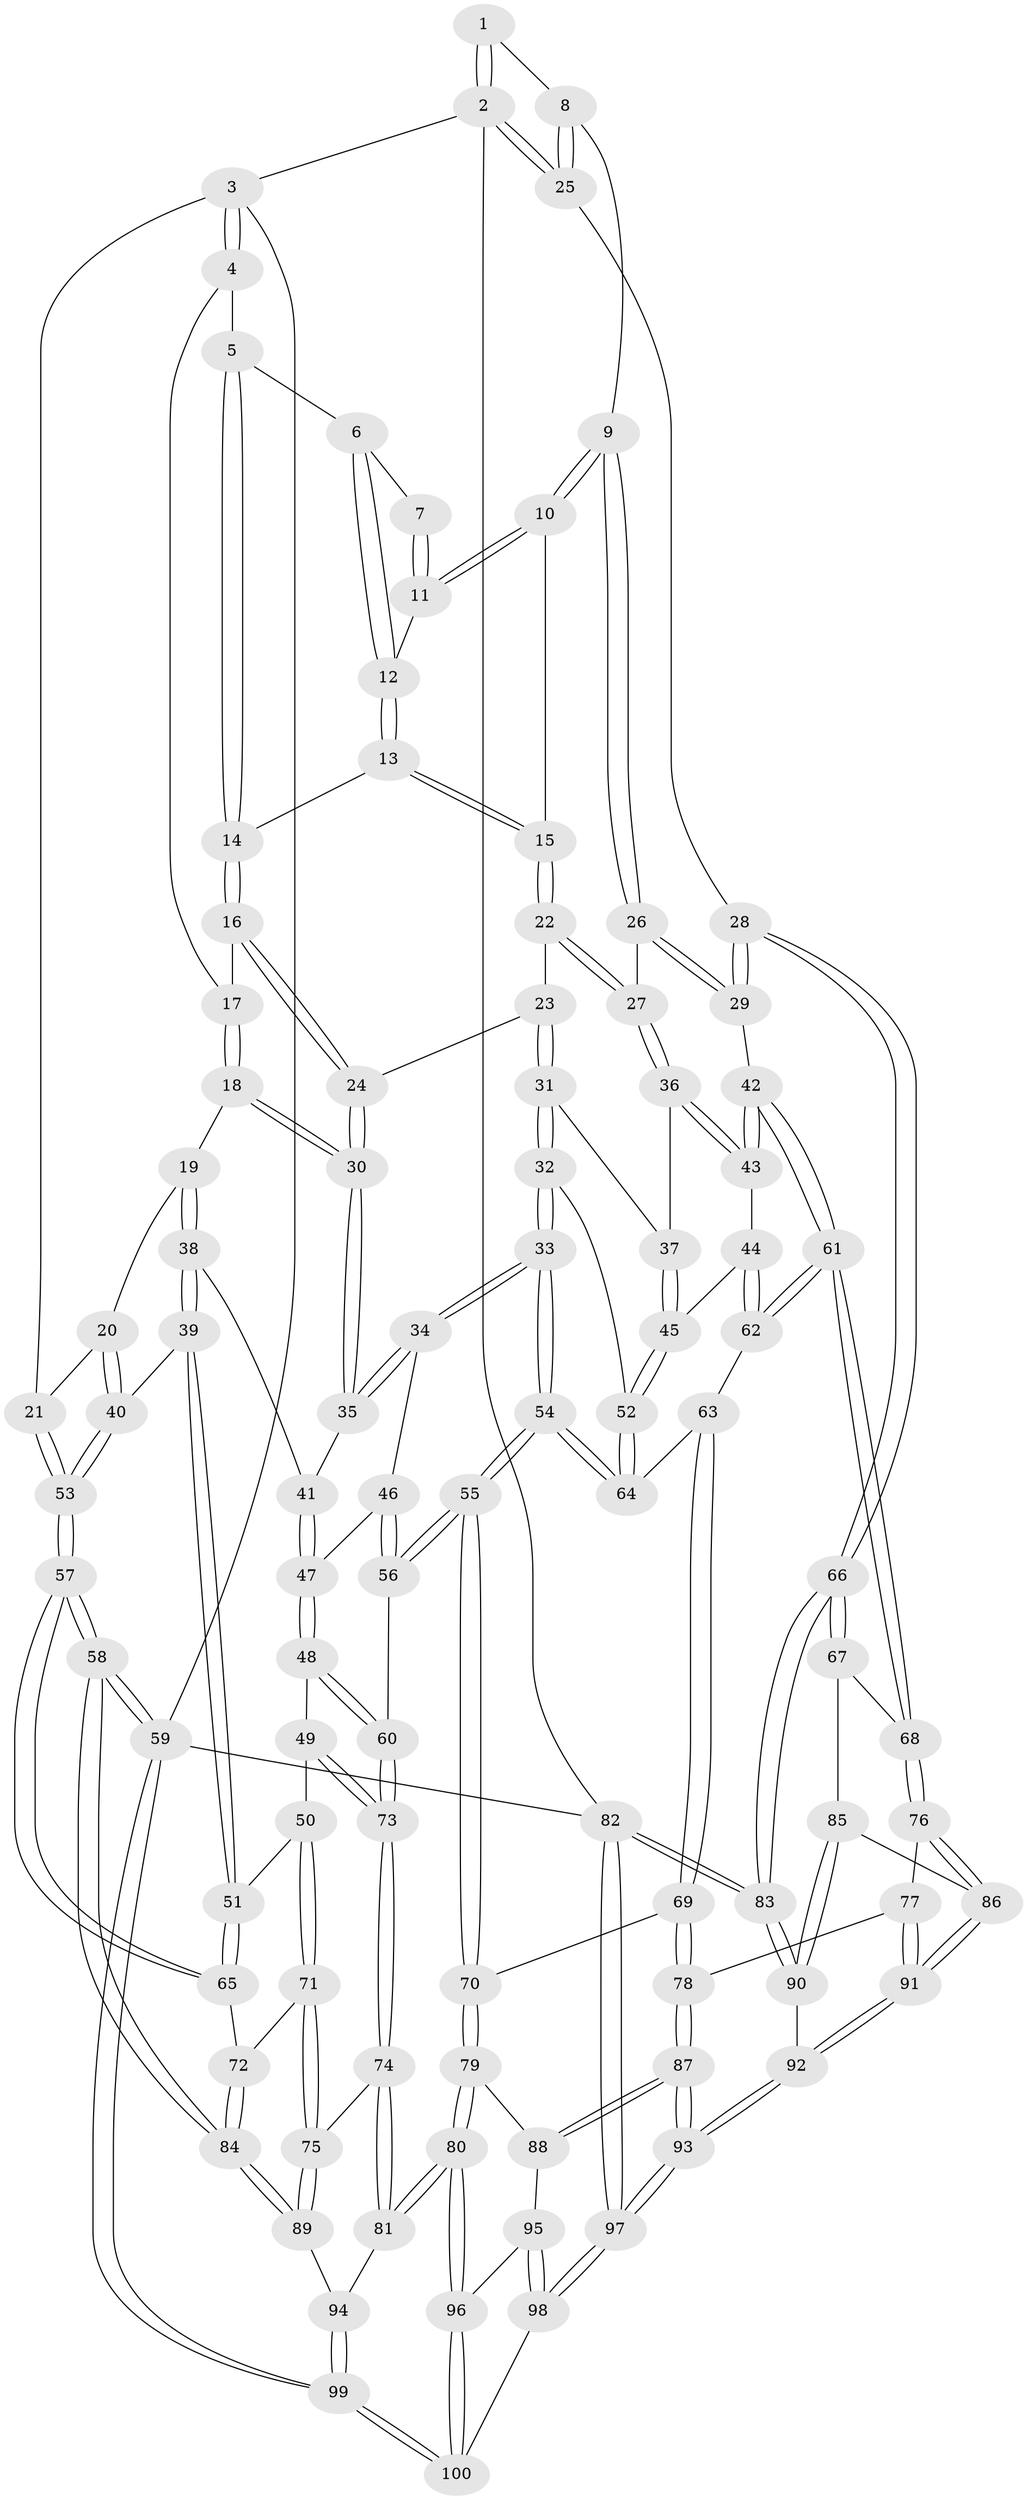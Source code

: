 // coarse degree distribution, {4: 0.2, 6: 0.02, 3: 0.62, 5: 0.1, 2: 0.06}
// Generated by graph-tools (version 1.1) at 2025/54/03/04/25 22:54:29]
// undirected, 100 vertices, 247 edges
graph export_dot {
  node [color=gray90,style=filled];
  1 [pos="+0.9987475711622771+0"];
  2 [pos="+1+0"];
  3 [pos="+0+0"];
  4 [pos="+0.15588509385576071+0"];
  5 [pos="+0.48007852622462377+0"];
  6 [pos="+0.6844776035513436+0"];
  7 [pos="+0.9398350514186287+0"];
  8 [pos="+0.955976541968969+0.14295221296440466"];
  9 [pos="+0.9438592353701053+0.14517124090442904"];
  10 [pos="+0.881134167753352+0.0890372889184944"];
  11 [pos="+0.8788365005137366+0.0415361472203697"];
  12 [pos="+0.7078323548757096+0.003469081015633371"];
  13 [pos="+0.7016491638610138+0.10750888683861683"];
  14 [pos="+0.5252976552483068+0.07033935504704288"];
  15 [pos="+0.7142839743301365+0.13313130829045722"];
  16 [pos="+0.4759128890170844+0.1660921213347925"];
  17 [pos="+0.2941053475878379+0.0265678472399838"];
  18 [pos="+0.2962183182214465+0.22453959876352"];
  19 [pos="+0.2314767407066897+0.2516935741488968"];
  20 [pos="+0.1869044462757816+0.23546377301702007"];
  21 [pos="+0+0"];
  22 [pos="+0.7075207057852395+0.19060290749846354"];
  23 [pos="+0.6809063886832083+0.2097413657004763"];
  24 [pos="+0.4763602918685092+0.19027336001223866"];
  25 [pos="+1+0.0859008545370821"];
  26 [pos="+0.9000867979037751+0.24339605501272715"];
  27 [pos="+0.7933477711943353+0.2607789916418173"];
  28 [pos="+1+0.44745503845008916"];
  29 [pos="+1+0.4298348006540614"];
  30 [pos="+0.43555374391345136+0.2707424019319305"];
  31 [pos="+0.6139171794673134+0.3612217145603396"];
  32 [pos="+0.5756629878559386+0.4087265231482537"];
  33 [pos="+0.5652484381738271+0.4136759439995132"];
  34 [pos="+0.47158900483631944+0.35049677646772115"];
  35 [pos="+0.44243526689828316+0.29868509707429874"];
  36 [pos="+0.7927656853364939+0.2666868513472659"];
  37 [pos="+0.7664160895390487+0.3387296241560787"];
  38 [pos="+0.23455887555241683+0.3818355467882638"];
  39 [pos="+0.14457519027376514+0.4427940942506632"];
  40 [pos="+0.0961664067704362+0.41571338485493514"];
  41 [pos="+0.25892050619797585+0.3895989980994694"];
  42 [pos="+1+0.4304179499281736"];
  43 [pos="+0.8939077848218463+0.43395584476226856"];
  44 [pos="+0.8202036611425326+0.45258698387023394"];
  45 [pos="+0.7866914625026848+0.44982832982073667"];
  46 [pos="+0.3643602207926682+0.45521431267959106"];
  47 [pos="+0.33255814664707134+0.4683431833362685"];
  48 [pos="+0.32188863336300116+0.49566072601289385"];
  49 [pos="+0.2529590327864121+0.58815803436327"];
  50 [pos="+0.21232953519396408+0.5745414617291621"];
  51 [pos="+0.17255364723761363+0.5520763202351823"];
  52 [pos="+0.7790206354465539+0.45340429636518353"];
  53 [pos="+0+0.3265598054344722"];
  54 [pos="+0.5562771717743475+0.5497297411465585"];
  55 [pos="+0.5312907583275296+0.5930536593958484"];
  56 [pos="+0.49305394817857806+0.5952297088814459"];
  57 [pos="+0+0.5375418306409427"];
  58 [pos="+0+1"];
  59 [pos="+0+1"];
  60 [pos="+0.4746667822436745+0.5999666460092186"];
  61 [pos="+0.8697355414022745+0.6426664754741497"];
  62 [pos="+0.8486728916742354+0.6298792478296125"];
  63 [pos="+0.7552484633398007+0.6103760630484616"];
  64 [pos="+0.7297291737816036+0.571658248718267"];
  65 [pos="+0.0673443672821466+0.6129508241974815"];
  66 [pos="+1+0.6583759447935585"];
  67 [pos="+0.9945280987092694+0.6861636467457811"];
  68 [pos="+0.8727547701397727+0.6501754055032173"];
  69 [pos="+0.7042586565045942+0.6964245563253627"];
  70 [pos="+0.5376879313069406+0.6116021690146477"];
  71 [pos="+0.1445841723063875+0.719444022595017"];
  72 [pos="+0.07784112540027426+0.6955640381914149"];
  73 [pos="+0.3142737839037279+0.6695415304906767"];
  74 [pos="+0.30505755097553+0.760556633450296"];
  75 [pos="+0.18630933879755376+0.7617557194894086"];
  76 [pos="+0.8613274442483589+0.6861494959725251"];
  77 [pos="+0.770500439625853+0.7560229076531837"];
  78 [pos="+0.7182893971730497+0.7684348346313477"];
  79 [pos="+0.5372317015429139+0.6779278575979272"];
  80 [pos="+0.398064651881604+0.9382627568068973"];
  81 [pos="+0.38356602822196456+0.9217896343902992"];
  82 [pos="+1+1"];
  83 [pos="+1+0.844011768279011"];
  84 [pos="+0+0.8462580051561204"];
  85 [pos="+0.9427261569474623+0.7791483267609782"];
  86 [pos="+0.8952136179610145+0.783618577128161"];
  87 [pos="+0.6854778413377587+0.8234876164845482"];
  88 [pos="+0.6695304410461227+0.8253563982039668"];
  89 [pos="+0.10186230094170931+0.841504276414285"];
  90 [pos="+0.9804546045562469+0.8094914706268175"];
  91 [pos="+0.8718014868441268+0.8284886766756182"];
  92 [pos="+0.8652067493091947+0.9539090354049685"];
  93 [pos="+0.8524081562115565+1"];
  94 [pos="+0.16662709561224312+0.8914297503909416"];
  95 [pos="+0.6435353120986257+0.8413292256239285"];
  96 [pos="+0.4037442434161112+0.9514012801784453"];
  97 [pos="+0.9185910918827073+1"];
  98 [pos="+0.6664408914872083+1"];
  99 [pos="+0+1"];
  100 [pos="+0.406917222381081+1"];
  1 -- 2;
  1 -- 2;
  1 -- 8;
  2 -- 3;
  2 -- 25;
  2 -- 25;
  2 -- 82;
  3 -- 4;
  3 -- 4;
  3 -- 21;
  3 -- 59;
  4 -- 5;
  4 -- 17;
  5 -- 6;
  5 -- 14;
  5 -- 14;
  6 -- 7;
  6 -- 12;
  6 -- 12;
  7 -- 11;
  7 -- 11;
  8 -- 9;
  8 -- 25;
  8 -- 25;
  9 -- 10;
  9 -- 10;
  9 -- 26;
  9 -- 26;
  10 -- 11;
  10 -- 11;
  10 -- 15;
  11 -- 12;
  12 -- 13;
  12 -- 13;
  13 -- 14;
  13 -- 15;
  13 -- 15;
  14 -- 16;
  14 -- 16;
  15 -- 22;
  15 -- 22;
  16 -- 17;
  16 -- 24;
  16 -- 24;
  17 -- 18;
  17 -- 18;
  18 -- 19;
  18 -- 30;
  18 -- 30;
  19 -- 20;
  19 -- 38;
  19 -- 38;
  20 -- 21;
  20 -- 40;
  20 -- 40;
  21 -- 53;
  21 -- 53;
  22 -- 23;
  22 -- 27;
  22 -- 27;
  23 -- 24;
  23 -- 31;
  23 -- 31;
  24 -- 30;
  24 -- 30;
  25 -- 28;
  26 -- 27;
  26 -- 29;
  26 -- 29;
  27 -- 36;
  27 -- 36;
  28 -- 29;
  28 -- 29;
  28 -- 66;
  28 -- 66;
  29 -- 42;
  30 -- 35;
  30 -- 35;
  31 -- 32;
  31 -- 32;
  31 -- 37;
  32 -- 33;
  32 -- 33;
  32 -- 52;
  33 -- 34;
  33 -- 34;
  33 -- 54;
  33 -- 54;
  34 -- 35;
  34 -- 35;
  34 -- 46;
  35 -- 41;
  36 -- 37;
  36 -- 43;
  36 -- 43;
  37 -- 45;
  37 -- 45;
  38 -- 39;
  38 -- 39;
  38 -- 41;
  39 -- 40;
  39 -- 51;
  39 -- 51;
  40 -- 53;
  40 -- 53;
  41 -- 47;
  41 -- 47;
  42 -- 43;
  42 -- 43;
  42 -- 61;
  42 -- 61;
  43 -- 44;
  44 -- 45;
  44 -- 62;
  44 -- 62;
  45 -- 52;
  45 -- 52;
  46 -- 47;
  46 -- 56;
  46 -- 56;
  47 -- 48;
  47 -- 48;
  48 -- 49;
  48 -- 60;
  48 -- 60;
  49 -- 50;
  49 -- 73;
  49 -- 73;
  50 -- 51;
  50 -- 71;
  50 -- 71;
  51 -- 65;
  51 -- 65;
  52 -- 64;
  52 -- 64;
  53 -- 57;
  53 -- 57;
  54 -- 55;
  54 -- 55;
  54 -- 64;
  54 -- 64;
  55 -- 56;
  55 -- 56;
  55 -- 70;
  55 -- 70;
  56 -- 60;
  57 -- 58;
  57 -- 58;
  57 -- 65;
  57 -- 65;
  58 -- 59;
  58 -- 59;
  58 -- 84;
  58 -- 84;
  59 -- 99;
  59 -- 99;
  59 -- 82;
  60 -- 73;
  60 -- 73;
  61 -- 62;
  61 -- 62;
  61 -- 68;
  61 -- 68;
  62 -- 63;
  63 -- 64;
  63 -- 69;
  63 -- 69;
  65 -- 72;
  66 -- 67;
  66 -- 67;
  66 -- 83;
  66 -- 83;
  67 -- 68;
  67 -- 85;
  68 -- 76;
  68 -- 76;
  69 -- 70;
  69 -- 78;
  69 -- 78;
  70 -- 79;
  70 -- 79;
  71 -- 72;
  71 -- 75;
  71 -- 75;
  72 -- 84;
  72 -- 84;
  73 -- 74;
  73 -- 74;
  74 -- 75;
  74 -- 81;
  74 -- 81;
  75 -- 89;
  75 -- 89;
  76 -- 77;
  76 -- 86;
  76 -- 86;
  77 -- 78;
  77 -- 91;
  77 -- 91;
  78 -- 87;
  78 -- 87;
  79 -- 80;
  79 -- 80;
  79 -- 88;
  80 -- 81;
  80 -- 81;
  80 -- 96;
  80 -- 96;
  81 -- 94;
  82 -- 83;
  82 -- 83;
  82 -- 97;
  82 -- 97;
  83 -- 90;
  83 -- 90;
  84 -- 89;
  84 -- 89;
  85 -- 86;
  85 -- 90;
  85 -- 90;
  86 -- 91;
  86 -- 91;
  87 -- 88;
  87 -- 88;
  87 -- 93;
  87 -- 93;
  88 -- 95;
  89 -- 94;
  90 -- 92;
  91 -- 92;
  91 -- 92;
  92 -- 93;
  92 -- 93;
  93 -- 97;
  93 -- 97;
  94 -- 99;
  94 -- 99;
  95 -- 96;
  95 -- 98;
  95 -- 98;
  96 -- 100;
  96 -- 100;
  97 -- 98;
  97 -- 98;
  98 -- 100;
  99 -- 100;
  99 -- 100;
}

